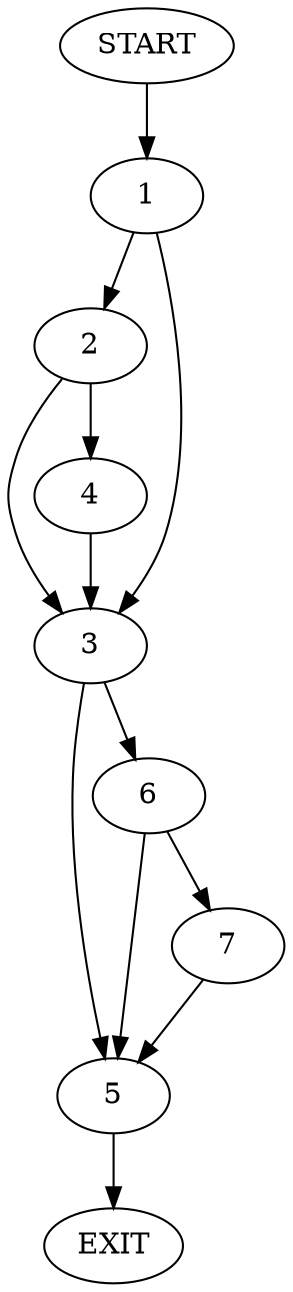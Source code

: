 digraph {
0 [label="START"];
1;
2;
3;
4;
5;
6;
7;
8 [label="EXIT"];
0 -> 1;
1 -> 2;
1 -> 3;
2 -> 3;
2 -> 4;
3 -> 5;
3 -> 6;
4 -> 3;
5 -> 8;
6 -> 5;
6 -> 7;
7 -> 5;
}